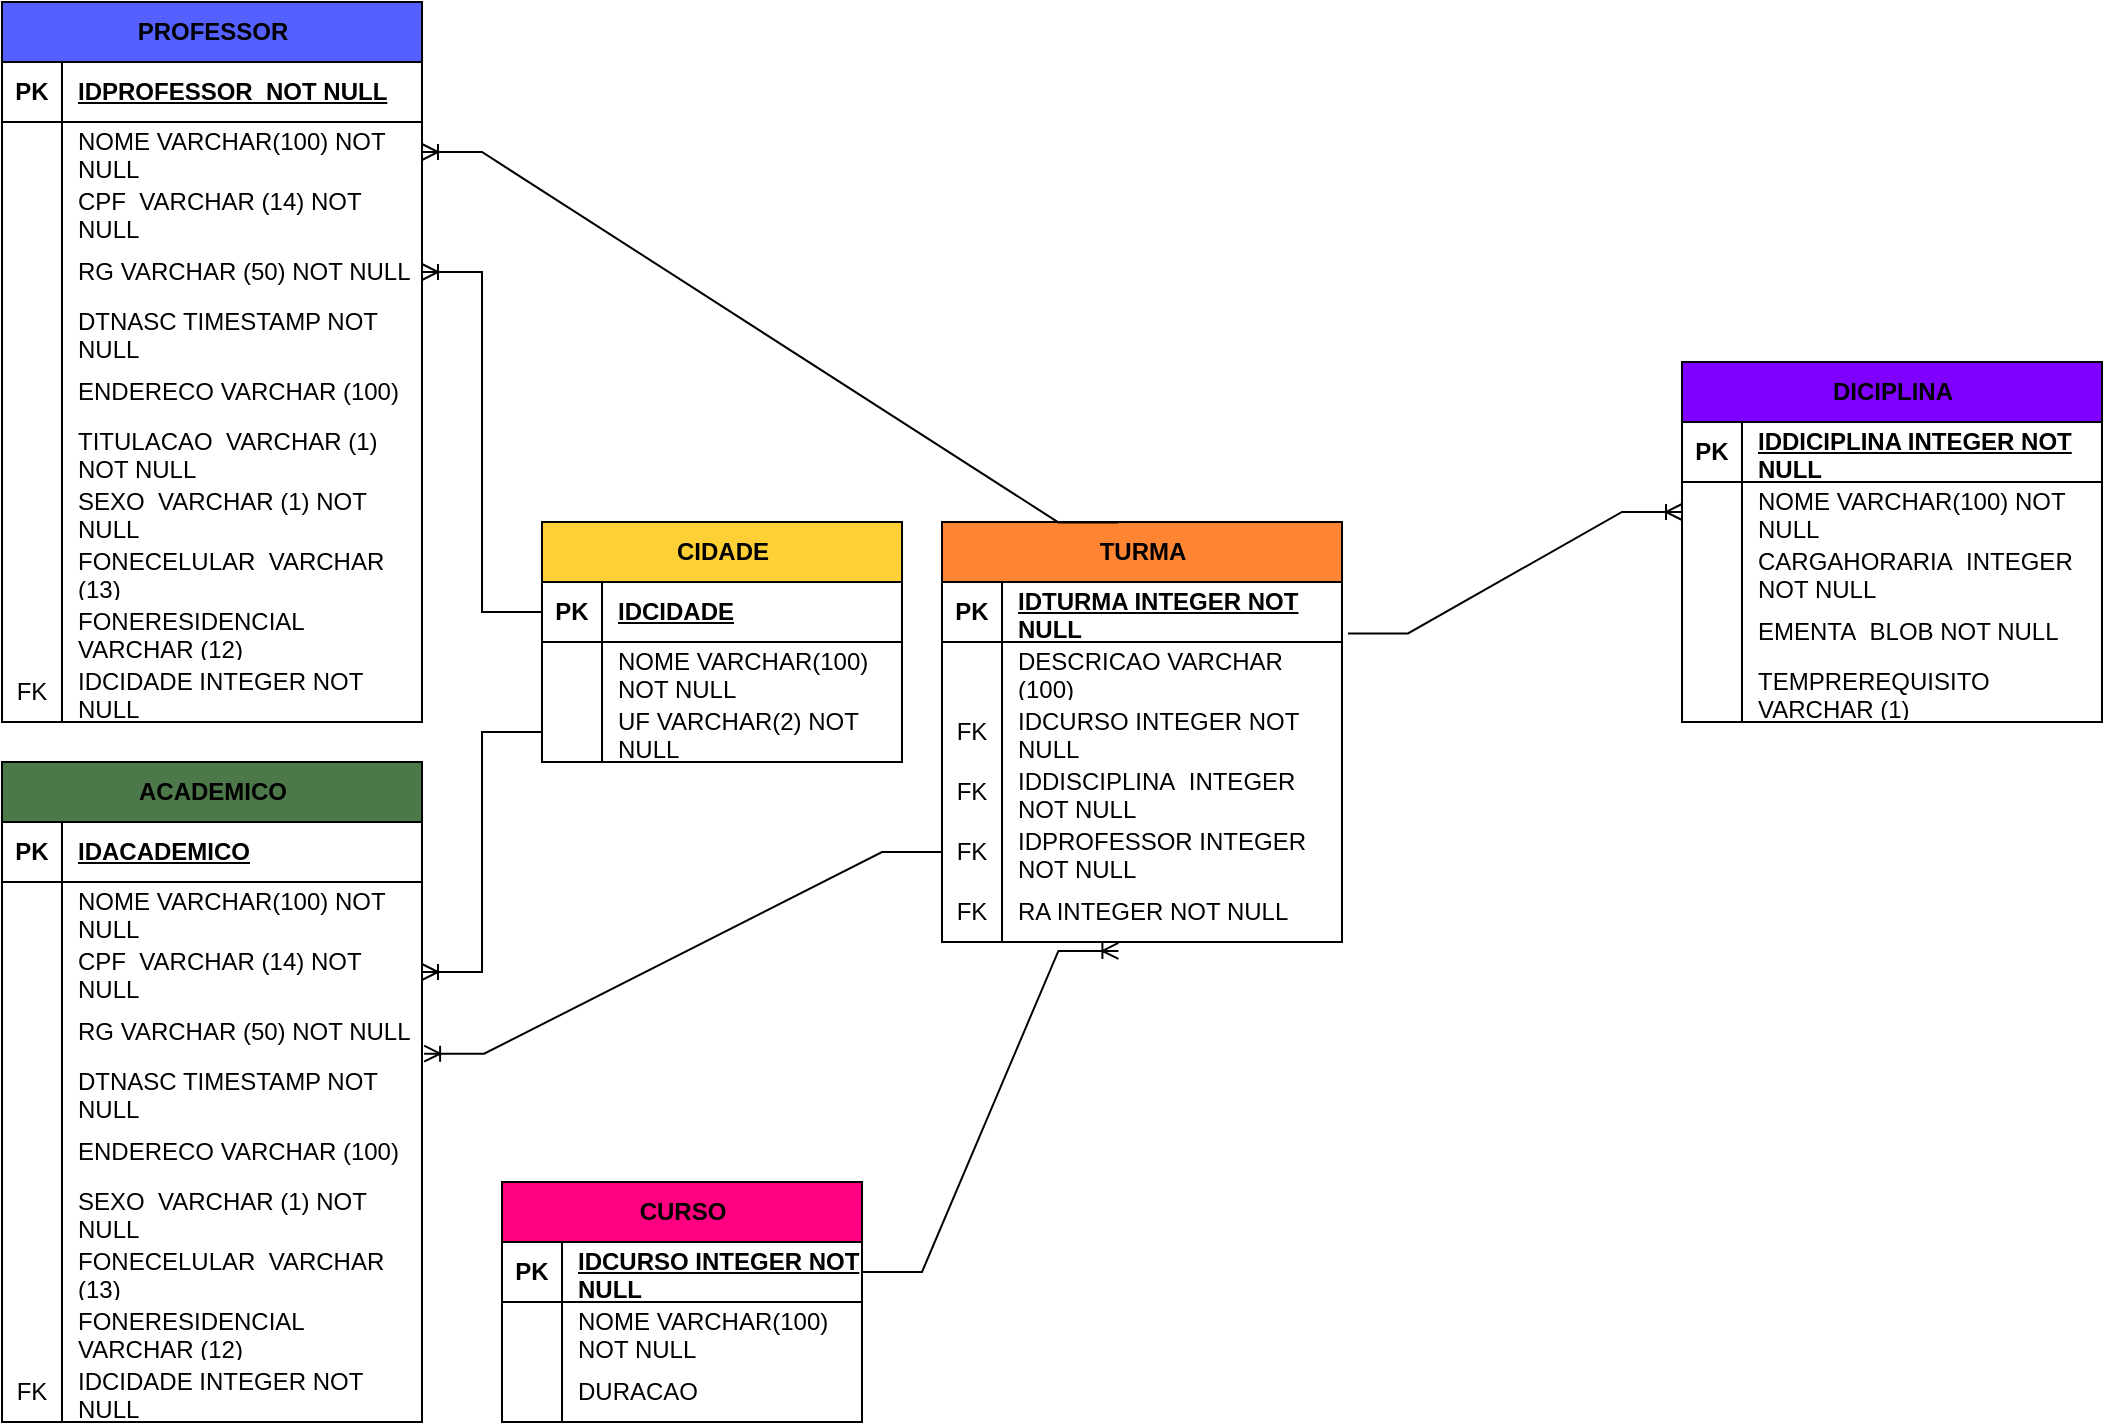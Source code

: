 <mxfile version="21.0.10" type="github">
  <diagram name="Página-1" id="jnu3km-hw-ze14gQUlgl">
    <mxGraphModel dx="642" dy="506" grid="1" gridSize="10" guides="1" tooltips="1" connect="1" arrows="1" fold="1" page="1" pageScale="1" pageWidth="1169" pageHeight="827" math="0" shadow="0">
      <root>
        <mxCell id="0" />
        <mxCell id="1" parent="0" />
        <mxCell id="oupjX1DauvF8UpH69Lzm-1" value="CIDADE" style="shape=table;startSize=30;container=1;collapsible=1;childLayout=tableLayout;fixedRows=1;rowLines=0;fontStyle=1;align=center;resizeLast=1;html=1;fillColor=#FFD036;" parent="1" vertex="1">
          <mxGeometry x="280" y="320" width="180" height="120" as="geometry" />
        </mxCell>
        <mxCell id="oupjX1DauvF8UpH69Lzm-2" value="" style="shape=tableRow;horizontal=0;startSize=0;swimlaneHead=0;swimlaneBody=0;fillColor=none;collapsible=0;dropTarget=0;points=[[0,0.5],[1,0.5]];portConstraint=eastwest;top=0;left=0;right=0;bottom=1;" parent="oupjX1DauvF8UpH69Lzm-1" vertex="1">
          <mxGeometry y="30" width="180" height="30" as="geometry" />
        </mxCell>
        <mxCell id="oupjX1DauvF8UpH69Lzm-3" value="PK" style="shape=partialRectangle;connectable=0;fillColor=none;top=0;left=0;bottom=0;right=0;fontStyle=1;overflow=hidden;whiteSpace=wrap;html=1;" parent="oupjX1DauvF8UpH69Lzm-2" vertex="1">
          <mxGeometry width="30" height="30" as="geometry">
            <mxRectangle width="30" height="30" as="alternateBounds" />
          </mxGeometry>
        </mxCell>
        <mxCell id="oupjX1DauvF8UpH69Lzm-4" value="IDCIDADE" style="shape=partialRectangle;connectable=0;fillColor=none;top=0;left=0;bottom=0;right=0;align=left;spacingLeft=6;fontStyle=5;overflow=hidden;whiteSpace=wrap;html=1;" parent="oupjX1DauvF8UpH69Lzm-2" vertex="1">
          <mxGeometry x="30" width="150" height="30" as="geometry">
            <mxRectangle width="150" height="30" as="alternateBounds" />
          </mxGeometry>
        </mxCell>
        <mxCell id="oupjX1DauvF8UpH69Lzm-5" value="" style="shape=tableRow;horizontal=0;startSize=0;swimlaneHead=0;swimlaneBody=0;fillColor=none;collapsible=0;dropTarget=0;points=[[0,0.5],[1,0.5]];portConstraint=eastwest;top=0;left=0;right=0;bottom=0;" parent="oupjX1DauvF8UpH69Lzm-1" vertex="1">
          <mxGeometry y="60" width="180" height="30" as="geometry" />
        </mxCell>
        <mxCell id="oupjX1DauvF8UpH69Lzm-6" value="" style="shape=partialRectangle;connectable=0;fillColor=none;top=0;left=0;bottom=0;right=0;editable=1;overflow=hidden;whiteSpace=wrap;html=1;" parent="oupjX1DauvF8UpH69Lzm-5" vertex="1">
          <mxGeometry width="30" height="30" as="geometry">
            <mxRectangle width="30" height="30" as="alternateBounds" />
          </mxGeometry>
        </mxCell>
        <mxCell id="oupjX1DauvF8UpH69Lzm-7" value="NOME VARCHAR(100) NOT NULL&amp;nbsp;" style="shape=partialRectangle;connectable=0;fillColor=none;top=0;left=0;bottom=0;right=0;align=left;spacingLeft=6;overflow=hidden;whiteSpace=wrap;html=1;" parent="oupjX1DauvF8UpH69Lzm-5" vertex="1">
          <mxGeometry x="30" width="150" height="30" as="geometry">
            <mxRectangle width="150" height="30" as="alternateBounds" />
          </mxGeometry>
        </mxCell>
        <mxCell id="oupjX1DauvF8UpH69Lzm-8" value="" style="shape=tableRow;horizontal=0;startSize=0;swimlaneHead=0;swimlaneBody=0;fillColor=none;collapsible=0;dropTarget=0;points=[[0,0.5],[1,0.5]];portConstraint=eastwest;top=0;left=0;right=0;bottom=0;" parent="oupjX1DauvF8UpH69Lzm-1" vertex="1">
          <mxGeometry y="90" width="180" height="30" as="geometry" />
        </mxCell>
        <mxCell id="oupjX1DauvF8UpH69Lzm-9" value="" style="shape=partialRectangle;connectable=0;fillColor=none;top=0;left=0;bottom=0;right=0;editable=1;overflow=hidden;whiteSpace=wrap;html=1;" parent="oupjX1DauvF8UpH69Lzm-8" vertex="1">
          <mxGeometry width="30" height="30" as="geometry">
            <mxRectangle width="30" height="30" as="alternateBounds" />
          </mxGeometry>
        </mxCell>
        <mxCell id="oupjX1DauvF8UpH69Lzm-10" value="UF VARCHAR(2) NOT NULL&amp;nbsp;" style="shape=partialRectangle;connectable=0;fillColor=none;top=0;left=0;bottom=0;right=0;align=left;spacingLeft=6;overflow=hidden;whiteSpace=wrap;html=1;" parent="oupjX1DauvF8UpH69Lzm-8" vertex="1">
          <mxGeometry x="30" width="150" height="30" as="geometry">
            <mxRectangle width="150" height="30" as="alternateBounds" />
          </mxGeometry>
        </mxCell>
        <mxCell id="oupjX1DauvF8UpH69Lzm-14" value="PROFESSOR" style="shape=table;startSize=30;container=1;collapsible=1;childLayout=tableLayout;fixedRows=1;rowLines=0;fontStyle=1;align=center;resizeLast=1;html=1;fillColor=#5460FF;" parent="1" vertex="1">
          <mxGeometry x="10" y="60" width="210" height="360" as="geometry" />
        </mxCell>
        <mxCell id="oupjX1DauvF8UpH69Lzm-15" value="" style="shape=tableRow;horizontal=0;startSize=0;swimlaneHead=0;swimlaneBody=0;fillColor=none;collapsible=0;dropTarget=0;points=[[0,0.5],[1,0.5]];portConstraint=eastwest;top=0;left=0;right=0;bottom=1;" parent="oupjX1DauvF8UpH69Lzm-14" vertex="1">
          <mxGeometry y="30" width="210" height="30" as="geometry" />
        </mxCell>
        <mxCell id="oupjX1DauvF8UpH69Lzm-16" value="PK" style="shape=partialRectangle;connectable=0;fillColor=none;top=0;left=0;bottom=0;right=0;fontStyle=1;overflow=hidden;whiteSpace=wrap;html=1;" parent="oupjX1DauvF8UpH69Lzm-15" vertex="1">
          <mxGeometry width="30" height="30" as="geometry">
            <mxRectangle width="30" height="30" as="alternateBounds" />
          </mxGeometry>
        </mxCell>
        <mxCell id="oupjX1DauvF8UpH69Lzm-17" value="IDPROFESSOR&amp;nbsp; NOT NULL" style="shape=partialRectangle;connectable=0;fillColor=none;top=0;left=0;bottom=0;right=0;align=left;spacingLeft=6;fontStyle=5;overflow=hidden;whiteSpace=wrap;html=1;" parent="oupjX1DauvF8UpH69Lzm-15" vertex="1">
          <mxGeometry x="30" width="180" height="30" as="geometry">
            <mxRectangle width="180" height="30" as="alternateBounds" />
          </mxGeometry>
        </mxCell>
        <mxCell id="oupjX1DauvF8UpH69Lzm-18" value="" style="shape=tableRow;horizontal=0;startSize=0;swimlaneHead=0;swimlaneBody=0;fillColor=none;collapsible=0;dropTarget=0;points=[[0,0.5],[1,0.5]];portConstraint=eastwest;top=0;left=0;right=0;bottom=0;" parent="oupjX1DauvF8UpH69Lzm-14" vertex="1">
          <mxGeometry y="60" width="210" height="30" as="geometry" />
        </mxCell>
        <mxCell id="oupjX1DauvF8UpH69Lzm-19" value="" style="shape=partialRectangle;connectable=0;fillColor=none;top=0;left=0;bottom=0;right=0;editable=1;overflow=hidden;whiteSpace=wrap;html=1;" parent="oupjX1DauvF8UpH69Lzm-18" vertex="1">
          <mxGeometry width="30" height="30" as="geometry">
            <mxRectangle width="30" height="30" as="alternateBounds" />
          </mxGeometry>
        </mxCell>
        <mxCell id="oupjX1DauvF8UpH69Lzm-20" value="NOME VARCHAR(100) NOT NULL&amp;nbsp;" style="shape=partialRectangle;connectable=0;fillColor=none;top=0;left=0;bottom=0;right=0;align=left;spacingLeft=6;overflow=hidden;whiteSpace=wrap;html=1;" parent="oupjX1DauvF8UpH69Lzm-18" vertex="1">
          <mxGeometry x="30" width="180" height="30" as="geometry">
            <mxRectangle width="180" height="30" as="alternateBounds" />
          </mxGeometry>
        </mxCell>
        <mxCell id="oupjX1DauvF8UpH69Lzm-21" value="" style="shape=tableRow;horizontal=0;startSize=0;swimlaneHead=0;swimlaneBody=0;fillColor=none;collapsible=0;dropTarget=0;points=[[0,0.5],[1,0.5]];portConstraint=eastwest;top=0;left=0;right=0;bottom=0;" parent="oupjX1DauvF8UpH69Lzm-14" vertex="1">
          <mxGeometry y="90" width="210" height="30" as="geometry" />
        </mxCell>
        <mxCell id="oupjX1DauvF8UpH69Lzm-22" value="" style="shape=partialRectangle;connectable=0;fillColor=none;top=0;left=0;bottom=0;right=0;editable=1;overflow=hidden;whiteSpace=wrap;html=1;" parent="oupjX1DauvF8UpH69Lzm-21" vertex="1">
          <mxGeometry width="30" height="30" as="geometry">
            <mxRectangle width="30" height="30" as="alternateBounds" />
          </mxGeometry>
        </mxCell>
        <mxCell id="oupjX1DauvF8UpH69Lzm-23" value="CPF&amp;nbsp; VARCHAR (14) NOT NULL" style="shape=partialRectangle;connectable=0;fillColor=none;top=0;left=0;bottom=0;right=0;align=left;spacingLeft=6;overflow=hidden;whiteSpace=wrap;html=1;" parent="oupjX1DauvF8UpH69Lzm-21" vertex="1">
          <mxGeometry x="30" width="180" height="30" as="geometry">
            <mxRectangle width="180" height="30" as="alternateBounds" />
          </mxGeometry>
        </mxCell>
        <mxCell id="oupjX1DauvF8UpH69Lzm-24" value="" style="shape=tableRow;horizontal=0;startSize=0;swimlaneHead=0;swimlaneBody=0;fillColor=none;collapsible=0;dropTarget=0;points=[[0,0.5],[1,0.5]];portConstraint=eastwest;top=0;left=0;right=0;bottom=0;" parent="oupjX1DauvF8UpH69Lzm-14" vertex="1">
          <mxGeometry y="120" width="210" height="30" as="geometry" />
        </mxCell>
        <mxCell id="oupjX1DauvF8UpH69Lzm-25" value="" style="shape=partialRectangle;connectable=0;fillColor=none;top=0;left=0;bottom=0;right=0;editable=1;overflow=hidden;whiteSpace=wrap;html=1;" parent="oupjX1DauvF8UpH69Lzm-24" vertex="1">
          <mxGeometry width="30" height="30" as="geometry">
            <mxRectangle width="30" height="30" as="alternateBounds" />
          </mxGeometry>
        </mxCell>
        <mxCell id="oupjX1DauvF8UpH69Lzm-26" value="RG VARCHAR (50) NOT NULL" style="shape=partialRectangle;connectable=0;fillColor=none;top=0;left=0;bottom=0;right=0;align=left;spacingLeft=6;overflow=hidden;whiteSpace=wrap;html=1;" parent="oupjX1DauvF8UpH69Lzm-24" vertex="1">
          <mxGeometry x="30" width="180" height="30" as="geometry">
            <mxRectangle width="180" height="30" as="alternateBounds" />
          </mxGeometry>
        </mxCell>
        <mxCell id="oupjX1DauvF8UpH69Lzm-27" value="" style="shape=tableRow;horizontal=0;startSize=0;swimlaneHead=0;swimlaneBody=0;fillColor=none;collapsible=0;dropTarget=0;points=[[0,0.5],[1,0.5]];portConstraint=eastwest;top=0;left=0;right=0;bottom=0;" parent="oupjX1DauvF8UpH69Lzm-14" vertex="1">
          <mxGeometry y="150" width="210" height="30" as="geometry" />
        </mxCell>
        <mxCell id="oupjX1DauvF8UpH69Lzm-28" value="" style="shape=partialRectangle;connectable=0;fillColor=none;top=0;left=0;bottom=0;right=0;editable=1;overflow=hidden;whiteSpace=wrap;html=1;" parent="oupjX1DauvF8UpH69Lzm-27" vertex="1">
          <mxGeometry width="30" height="30" as="geometry">
            <mxRectangle width="30" height="30" as="alternateBounds" />
          </mxGeometry>
        </mxCell>
        <mxCell id="oupjX1DauvF8UpH69Lzm-29" value="DTNASC TIMESTAMP NOT NULL" style="shape=partialRectangle;connectable=0;fillColor=none;top=0;left=0;bottom=0;right=0;align=left;spacingLeft=6;overflow=hidden;whiteSpace=wrap;html=1;" parent="oupjX1DauvF8UpH69Lzm-27" vertex="1">
          <mxGeometry x="30" width="180" height="30" as="geometry">
            <mxRectangle width="180" height="30" as="alternateBounds" />
          </mxGeometry>
        </mxCell>
        <mxCell id="oupjX1DauvF8UpH69Lzm-30" value="" style="shape=tableRow;horizontal=0;startSize=0;swimlaneHead=0;swimlaneBody=0;fillColor=none;collapsible=0;dropTarget=0;points=[[0,0.5],[1,0.5]];portConstraint=eastwest;top=0;left=0;right=0;bottom=0;" parent="oupjX1DauvF8UpH69Lzm-14" vertex="1">
          <mxGeometry y="180" width="210" height="30" as="geometry" />
        </mxCell>
        <mxCell id="oupjX1DauvF8UpH69Lzm-31" value="" style="shape=partialRectangle;connectable=0;fillColor=none;top=0;left=0;bottom=0;right=0;editable=1;overflow=hidden;whiteSpace=wrap;html=1;" parent="oupjX1DauvF8UpH69Lzm-30" vertex="1">
          <mxGeometry width="30" height="30" as="geometry">
            <mxRectangle width="30" height="30" as="alternateBounds" />
          </mxGeometry>
        </mxCell>
        <mxCell id="oupjX1DauvF8UpH69Lzm-32" value="ENDERECO VARCHAR (100)" style="shape=partialRectangle;connectable=0;fillColor=none;top=0;left=0;bottom=0;right=0;align=left;spacingLeft=6;overflow=hidden;whiteSpace=wrap;html=1;" parent="oupjX1DauvF8UpH69Lzm-30" vertex="1">
          <mxGeometry x="30" width="180" height="30" as="geometry">
            <mxRectangle width="180" height="30" as="alternateBounds" />
          </mxGeometry>
        </mxCell>
        <mxCell id="oupjX1DauvF8UpH69Lzm-33" value="" style="shape=tableRow;horizontal=0;startSize=0;swimlaneHead=0;swimlaneBody=0;fillColor=none;collapsible=0;dropTarget=0;points=[[0,0.5],[1,0.5]];portConstraint=eastwest;top=0;left=0;right=0;bottom=0;" parent="oupjX1DauvF8UpH69Lzm-14" vertex="1">
          <mxGeometry y="210" width="210" height="30" as="geometry" />
        </mxCell>
        <mxCell id="oupjX1DauvF8UpH69Lzm-34" value="" style="shape=partialRectangle;connectable=0;fillColor=none;top=0;left=0;bottom=0;right=0;editable=1;overflow=hidden;whiteSpace=wrap;html=1;" parent="oupjX1DauvF8UpH69Lzm-33" vertex="1">
          <mxGeometry width="30" height="30" as="geometry">
            <mxRectangle width="30" height="30" as="alternateBounds" />
          </mxGeometry>
        </mxCell>
        <mxCell id="oupjX1DauvF8UpH69Lzm-35" value="TITULACAO&amp;nbsp; VARCHAR (1) NOT NULL" style="shape=partialRectangle;connectable=0;fillColor=none;top=0;left=0;bottom=0;right=0;align=left;spacingLeft=6;overflow=hidden;whiteSpace=wrap;html=1;" parent="oupjX1DauvF8UpH69Lzm-33" vertex="1">
          <mxGeometry x="30" width="180" height="30" as="geometry">
            <mxRectangle width="180" height="30" as="alternateBounds" />
          </mxGeometry>
        </mxCell>
        <mxCell id="oupjX1DauvF8UpH69Lzm-36" value="" style="shape=tableRow;horizontal=0;startSize=0;swimlaneHead=0;swimlaneBody=0;fillColor=none;collapsible=0;dropTarget=0;points=[[0,0.5],[1,0.5]];portConstraint=eastwest;top=0;left=0;right=0;bottom=0;" parent="oupjX1DauvF8UpH69Lzm-14" vertex="1">
          <mxGeometry y="240" width="210" height="30" as="geometry" />
        </mxCell>
        <mxCell id="oupjX1DauvF8UpH69Lzm-37" value="" style="shape=partialRectangle;connectable=0;fillColor=none;top=0;left=0;bottom=0;right=0;editable=1;overflow=hidden;whiteSpace=wrap;html=1;" parent="oupjX1DauvF8UpH69Lzm-36" vertex="1">
          <mxGeometry width="30" height="30" as="geometry">
            <mxRectangle width="30" height="30" as="alternateBounds" />
          </mxGeometry>
        </mxCell>
        <mxCell id="oupjX1DauvF8UpH69Lzm-38" value="SEXO&amp;nbsp; VARCHAR (1) NOT NULL" style="shape=partialRectangle;connectable=0;fillColor=none;top=0;left=0;bottom=0;right=0;align=left;spacingLeft=6;overflow=hidden;whiteSpace=wrap;html=1;" parent="oupjX1DauvF8UpH69Lzm-36" vertex="1">
          <mxGeometry x="30" width="180" height="30" as="geometry">
            <mxRectangle width="180" height="30" as="alternateBounds" />
          </mxGeometry>
        </mxCell>
        <mxCell id="oupjX1DauvF8UpH69Lzm-39" value="" style="shape=tableRow;horizontal=0;startSize=0;swimlaneHead=0;swimlaneBody=0;fillColor=none;collapsible=0;dropTarget=0;points=[[0,0.5],[1,0.5]];portConstraint=eastwest;top=0;left=0;right=0;bottom=0;" parent="oupjX1DauvF8UpH69Lzm-14" vertex="1">
          <mxGeometry y="270" width="210" height="30" as="geometry" />
        </mxCell>
        <mxCell id="oupjX1DauvF8UpH69Lzm-40" value="" style="shape=partialRectangle;connectable=0;fillColor=none;top=0;left=0;bottom=0;right=0;editable=1;overflow=hidden;whiteSpace=wrap;html=1;" parent="oupjX1DauvF8UpH69Lzm-39" vertex="1">
          <mxGeometry width="30" height="30" as="geometry">
            <mxRectangle width="30" height="30" as="alternateBounds" />
          </mxGeometry>
        </mxCell>
        <mxCell id="oupjX1DauvF8UpH69Lzm-41" value="FONECELULAR&amp;nbsp; VARCHAR (13)&amp;nbsp;" style="shape=partialRectangle;connectable=0;fillColor=none;top=0;left=0;bottom=0;right=0;align=left;spacingLeft=6;overflow=hidden;whiteSpace=wrap;html=1;" parent="oupjX1DauvF8UpH69Lzm-39" vertex="1">
          <mxGeometry x="30" width="180" height="30" as="geometry">
            <mxRectangle width="180" height="30" as="alternateBounds" />
          </mxGeometry>
        </mxCell>
        <mxCell id="oupjX1DauvF8UpH69Lzm-42" value="" style="shape=tableRow;horizontal=0;startSize=0;swimlaneHead=0;swimlaneBody=0;fillColor=none;collapsible=0;dropTarget=0;points=[[0,0.5],[1,0.5]];portConstraint=eastwest;top=0;left=0;right=0;bottom=0;" parent="oupjX1DauvF8UpH69Lzm-14" vertex="1">
          <mxGeometry y="300" width="210" height="30" as="geometry" />
        </mxCell>
        <mxCell id="oupjX1DauvF8UpH69Lzm-43" value="" style="shape=partialRectangle;connectable=0;fillColor=none;top=0;left=0;bottom=0;right=0;editable=1;overflow=hidden;whiteSpace=wrap;html=1;" parent="oupjX1DauvF8UpH69Lzm-42" vertex="1">
          <mxGeometry width="30" height="30" as="geometry">
            <mxRectangle width="30" height="30" as="alternateBounds" />
          </mxGeometry>
        </mxCell>
        <mxCell id="oupjX1DauvF8UpH69Lzm-44" value="FONERESIDENCIAL&amp;nbsp; VARCHAR (12)&amp;nbsp;" style="shape=partialRectangle;connectable=0;fillColor=none;top=0;left=0;bottom=0;right=0;align=left;spacingLeft=6;overflow=hidden;whiteSpace=wrap;html=1;" parent="oupjX1DauvF8UpH69Lzm-42" vertex="1">
          <mxGeometry x="30" width="180" height="30" as="geometry">
            <mxRectangle width="180" height="30" as="alternateBounds" />
          </mxGeometry>
        </mxCell>
        <mxCell id="oupjX1DauvF8UpH69Lzm-45" value="" style="shape=tableRow;horizontal=0;startSize=0;swimlaneHead=0;swimlaneBody=0;fillColor=none;collapsible=0;dropTarget=0;points=[[0,0.5],[1,0.5]];portConstraint=eastwest;top=0;left=0;right=0;bottom=0;" parent="oupjX1DauvF8UpH69Lzm-14" vertex="1">
          <mxGeometry y="330" width="210" height="30" as="geometry" />
        </mxCell>
        <mxCell id="oupjX1DauvF8UpH69Lzm-46" value="FK" style="shape=partialRectangle;connectable=0;fillColor=none;top=0;left=0;bottom=0;right=0;editable=1;overflow=hidden;whiteSpace=wrap;html=1;" parent="oupjX1DauvF8UpH69Lzm-45" vertex="1">
          <mxGeometry width="30" height="30" as="geometry">
            <mxRectangle width="30" height="30" as="alternateBounds" />
          </mxGeometry>
        </mxCell>
        <mxCell id="oupjX1DauvF8UpH69Lzm-47" value="IDCIDADE INTEGER NOT NULL&amp;nbsp;" style="shape=partialRectangle;connectable=0;fillColor=none;top=0;left=0;bottom=0;right=0;align=left;spacingLeft=6;overflow=hidden;whiteSpace=wrap;html=1;" parent="oupjX1DauvF8UpH69Lzm-45" vertex="1">
          <mxGeometry x="30" width="180" height="30" as="geometry">
            <mxRectangle width="180" height="30" as="alternateBounds" />
          </mxGeometry>
        </mxCell>
        <mxCell id="oupjX1DauvF8UpH69Lzm-48" value="ACADEMICO" style="shape=table;startSize=30;container=1;collapsible=1;childLayout=tableLayout;fixedRows=1;rowLines=0;fontStyle=1;align=center;resizeLast=1;html=1;fillColor=#4D7849;" parent="1" vertex="1">
          <mxGeometry x="10" y="440" width="210" height="330" as="geometry" />
        </mxCell>
        <mxCell id="oupjX1DauvF8UpH69Lzm-49" value="" style="shape=tableRow;horizontal=0;startSize=0;swimlaneHead=0;swimlaneBody=0;fillColor=none;collapsible=0;dropTarget=0;points=[[0,0.5],[1,0.5]];portConstraint=eastwest;top=0;left=0;right=0;bottom=1;" parent="oupjX1DauvF8UpH69Lzm-48" vertex="1">
          <mxGeometry y="30" width="210" height="30" as="geometry" />
        </mxCell>
        <mxCell id="oupjX1DauvF8UpH69Lzm-50" value="PK" style="shape=partialRectangle;connectable=0;fillColor=none;top=0;left=0;bottom=0;right=0;fontStyle=1;overflow=hidden;whiteSpace=wrap;html=1;" parent="oupjX1DauvF8UpH69Lzm-49" vertex="1">
          <mxGeometry width="30" height="30" as="geometry">
            <mxRectangle width="30" height="30" as="alternateBounds" />
          </mxGeometry>
        </mxCell>
        <mxCell id="oupjX1DauvF8UpH69Lzm-51" value="IDACADEMICO" style="shape=partialRectangle;connectable=0;fillColor=none;top=0;left=0;bottom=0;right=0;align=left;spacingLeft=6;fontStyle=5;overflow=hidden;whiteSpace=wrap;html=1;" parent="oupjX1DauvF8UpH69Lzm-49" vertex="1">
          <mxGeometry x="30" width="180" height="30" as="geometry">
            <mxRectangle width="180" height="30" as="alternateBounds" />
          </mxGeometry>
        </mxCell>
        <mxCell id="oupjX1DauvF8UpH69Lzm-52" value="" style="shape=tableRow;horizontal=0;startSize=0;swimlaneHead=0;swimlaneBody=0;fillColor=none;collapsible=0;dropTarget=0;points=[[0,0.5],[1,0.5]];portConstraint=eastwest;top=0;left=0;right=0;bottom=0;" parent="oupjX1DauvF8UpH69Lzm-48" vertex="1">
          <mxGeometry y="60" width="210" height="30" as="geometry" />
        </mxCell>
        <mxCell id="oupjX1DauvF8UpH69Lzm-53" value="" style="shape=partialRectangle;connectable=0;fillColor=none;top=0;left=0;bottom=0;right=0;editable=1;overflow=hidden;whiteSpace=wrap;html=1;" parent="oupjX1DauvF8UpH69Lzm-52" vertex="1">
          <mxGeometry width="30" height="30" as="geometry">
            <mxRectangle width="30" height="30" as="alternateBounds" />
          </mxGeometry>
        </mxCell>
        <mxCell id="oupjX1DauvF8UpH69Lzm-54" value="NOME VARCHAR(100) NOT NULL&amp;nbsp;" style="shape=partialRectangle;connectable=0;fillColor=none;top=0;left=0;bottom=0;right=0;align=left;spacingLeft=6;overflow=hidden;whiteSpace=wrap;html=1;" parent="oupjX1DauvF8UpH69Lzm-52" vertex="1">
          <mxGeometry x="30" width="180" height="30" as="geometry">
            <mxRectangle width="180" height="30" as="alternateBounds" />
          </mxGeometry>
        </mxCell>
        <mxCell id="oupjX1DauvF8UpH69Lzm-55" value="" style="shape=tableRow;horizontal=0;startSize=0;swimlaneHead=0;swimlaneBody=0;fillColor=none;collapsible=0;dropTarget=0;points=[[0,0.5],[1,0.5]];portConstraint=eastwest;top=0;left=0;right=0;bottom=0;" parent="oupjX1DauvF8UpH69Lzm-48" vertex="1">
          <mxGeometry y="90" width="210" height="30" as="geometry" />
        </mxCell>
        <mxCell id="oupjX1DauvF8UpH69Lzm-56" value="" style="shape=partialRectangle;connectable=0;fillColor=none;top=0;left=0;bottom=0;right=0;editable=1;overflow=hidden;whiteSpace=wrap;html=1;" parent="oupjX1DauvF8UpH69Lzm-55" vertex="1">
          <mxGeometry width="30" height="30" as="geometry">
            <mxRectangle width="30" height="30" as="alternateBounds" />
          </mxGeometry>
        </mxCell>
        <mxCell id="oupjX1DauvF8UpH69Lzm-57" value="CPF&amp;nbsp; VARCHAR (14) NOT NULL" style="shape=partialRectangle;connectable=0;fillColor=none;top=0;left=0;bottom=0;right=0;align=left;spacingLeft=6;overflow=hidden;whiteSpace=wrap;html=1;" parent="oupjX1DauvF8UpH69Lzm-55" vertex="1">
          <mxGeometry x="30" width="180" height="30" as="geometry">
            <mxRectangle width="180" height="30" as="alternateBounds" />
          </mxGeometry>
        </mxCell>
        <mxCell id="oupjX1DauvF8UpH69Lzm-58" value="" style="shape=tableRow;horizontal=0;startSize=0;swimlaneHead=0;swimlaneBody=0;fillColor=none;collapsible=0;dropTarget=0;points=[[0,0.5],[1,0.5]];portConstraint=eastwest;top=0;left=0;right=0;bottom=0;" parent="oupjX1DauvF8UpH69Lzm-48" vertex="1">
          <mxGeometry y="120" width="210" height="30" as="geometry" />
        </mxCell>
        <mxCell id="oupjX1DauvF8UpH69Lzm-59" value="" style="shape=partialRectangle;connectable=0;fillColor=none;top=0;left=0;bottom=0;right=0;editable=1;overflow=hidden;whiteSpace=wrap;html=1;" parent="oupjX1DauvF8UpH69Lzm-58" vertex="1">
          <mxGeometry width="30" height="30" as="geometry">
            <mxRectangle width="30" height="30" as="alternateBounds" />
          </mxGeometry>
        </mxCell>
        <mxCell id="oupjX1DauvF8UpH69Lzm-60" value="RG VARCHAR (50) NOT NULL" style="shape=partialRectangle;connectable=0;fillColor=none;top=0;left=0;bottom=0;right=0;align=left;spacingLeft=6;overflow=hidden;whiteSpace=wrap;html=1;" parent="oupjX1DauvF8UpH69Lzm-58" vertex="1">
          <mxGeometry x="30" width="180" height="30" as="geometry">
            <mxRectangle width="180" height="30" as="alternateBounds" />
          </mxGeometry>
        </mxCell>
        <mxCell id="oupjX1DauvF8UpH69Lzm-61" value="" style="shape=tableRow;horizontal=0;startSize=0;swimlaneHead=0;swimlaneBody=0;fillColor=none;collapsible=0;dropTarget=0;points=[[0,0.5],[1,0.5]];portConstraint=eastwest;top=0;left=0;right=0;bottom=0;" parent="oupjX1DauvF8UpH69Lzm-48" vertex="1">
          <mxGeometry y="150" width="210" height="30" as="geometry" />
        </mxCell>
        <mxCell id="oupjX1DauvF8UpH69Lzm-62" value="" style="shape=partialRectangle;connectable=0;fillColor=none;top=0;left=0;bottom=0;right=0;editable=1;overflow=hidden;whiteSpace=wrap;html=1;" parent="oupjX1DauvF8UpH69Lzm-61" vertex="1">
          <mxGeometry width="30" height="30" as="geometry">
            <mxRectangle width="30" height="30" as="alternateBounds" />
          </mxGeometry>
        </mxCell>
        <mxCell id="oupjX1DauvF8UpH69Lzm-63" value="DTNASC TIMESTAMP NOT NULL" style="shape=partialRectangle;connectable=0;fillColor=none;top=0;left=0;bottom=0;right=0;align=left;spacingLeft=6;overflow=hidden;whiteSpace=wrap;html=1;" parent="oupjX1DauvF8UpH69Lzm-61" vertex="1">
          <mxGeometry x="30" width="180" height="30" as="geometry">
            <mxRectangle width="180" height="30" as="alternateBounds" />
          </mxGeometry>
        </mxCell>
        <mxCell id="oupjX1DauvF8UpH69Lzm-64" value="" style="shape=tableRow;horizontal=0;startSize=0;swimlaneHead=0;swimlaneBody=0;fillColor=none;collapsible=0;dropTarget=0;points=[[0,0.5],[1,0.5]];portConstraint=eastwest;top=0;left=0;right=0;bottom=0;" parent="oupjX1DauvF8UpH69Lzm-48" vertex="1">
          <mxGeometry y="180" width="210" height="30" as="geometry" />
        </mxCell>
        <mxCell id="oupjX1DauvF8UpH69Lzm-65" value="" style="shape=partialRectangle;connectable=0;fillColor=none;top=0;left=0;bottom=0;right=0;editable=1;overflow=hidden;whiteSpace=wrap;html=1;" parent="oupjX1DauvF8UpH69Lzm-64" vertex="1">
          <mxGeometry width="30" height="30" as="geometry">
            <mxRectangle width="30" height="30" as="alternateBounds" />
          </mxGeometry>
        </mxCell>
        <mxCell id="oupjX1DauvF8UpH69Lzm-66" value="ENDERECO VARCHAR (100)" style="shape=partialRectangle;connectable=0;fillColor=none;top=0;left=0;bottom=0;right=0;align=left;spacingLeft=6;overflow=hidden;whiteSpace=wrap;html=1;" parent="oupjX1DauvF8UpH69Lzm-64" vertex="1">
          <mxGeometry x="30" width="180" height="30" as="geometry">
            <mxRectangle width="180" height="30" as="alternateBounds" />
          </mxGeometry>
        </mxCell>
        <mxCell id="oupjX1DauvF8UpH69Lzm-67" value="" style="shape=tableRow;horizontal=0;startSize=0;swimlaneHead=0;swimlaneBody=0;fillColor=none;collapsible=0;dropTarget=0;points=[[0,0.5],[1,0.5]];portConstraint=eastwest;top=0;left=0;right=0;bottom=0;" parent="oupjX1DauvF8UpH69Lzm-48" vertex="1">
          <mxGeometry y="210" width="210" height="30" as="geometry" />
        </mxCell>
        <mxCell id="oupjX1DauvF8UpH69Lzm-68" value="" style="shape=partialRectangle;connectable=0;fillColor=none;top=0;left=0;bottom=0;right=0;editable=1;overflow=hidden;whiteSpace=wrap;html=1;" parent="oupjX1DauvF8UpH69Lzm-67" vertex="1">
          <mxGeometry width="30" height="30" as="geometry">
            <mxRectangle width="30" height="30" as="alternateBounds" />
          </mxGeometry>
        </mxCell>
        <mxCell id="oupjX1DauvF8UpH69Lzm-69" value="SEXO&amp;nbsp; VARCHAR (1) NOT NULL" style="shape=partialRectangle;connectable=0;fillColor=none;top=0;left=0;bottom=0;right=0;align=left;spacingLeft=6;overflow=hidden;whiteSpace=wrap;html=1;" parent="oupjX1DauvF8UpH69Lzm-67" vertex="1">
          <mxGeometry x="30" width="180" height="30" as="geometry">
            <mxRectangle width="180" height="30" as="alternateBounds" />
          </mxGeometry>
        </mxCell>
        <mxCell id="oupjX1DauvF8UpH69Lzm-70" value="" style="shape=tableRow;horizontal=0;startSize=0;swimlaneHead=0;swimlaneBody=0;fillColor=none;collapsible=0;dropTarget=0;points=[[0,0.5],[1,0.5]];portConstraint=eastwest;top=0;left=0;right=0;bottom=0;" parent="oupjX1DauvF8UpH69Lzm-48" vertex="1">
          <mxGeometry y="240" width="210" height="30" as="geometry" />
        </mxCell>
        <mxCell id="oupjX1DauvF8UpH69Lzm-71" value="" style="shape=partialRectangle;connectable=0;fillColor=none;top=0;left=0;bottom=0;right=0;editable=1;overflow=hidden;whiteSpace=wrap;html=1;" parent="oupjX1DauvF8UpH69Lzm-70" vertex="1">
          <mxGeometry width="30" height="30" as="geometry">
            <mxRectangle width="30" height="30" as="alternateBounds" />
          </mxGeometry>
        </mxCell>
        <mxCell id="oupjX1DauvF8UpH69Lzm-72" value="FONECELULAR&amp;nbsp; VARCHAR (13)&amp;nbsp;" style="shape=partialRectangle;connectable=0;fillColor=none;top=0;left=0;bottom=0;right=0;align=left;spacingLeft=6;overflow=hidden;whiteSpace=wrap;html=1;" parent="oupjX1DauvF8UpH69Lzm-70" vertex="1">
          <mxGeometry x="30" width="180" height="30" as="geometry">
            <mxRectangle width="180" height="30" as="alternateBounds" />
          </mxGeometry>
        </mxCell>
        <mxCell id="oupjX1DauvF8UpH69Lzm-73" value="" style="shape=tableRow;horizontal=0;startSize=0;swimlaneHead=0;swimlaneBody=0;fillColor=none;collapsible=0;dropTarget=0;points=[[0,0.5],[1,0.5]];portConstraint=eastwest;top=0;left=0;right=0;bottom=0;" parent="oupjX1DauvF8UpH69Lzm-48" vertex="1">
          <mxGeometry y="270" width="210" height="30" as="geometry" />
        </mxCell>
        <mxCell id="oupjX1DauvF8UpH69Lzm-74" value="" style="shape=partialRectangle;connectable=0;fillColor=none;top=0;left=0;bottom=0;right=0;editable=1;overflow=hidden;whiteSpace=wrap;html=1;" parent="oupjX1DauvF8UpH69Lzm-73" vertex="1">
          <mxGeometry width="30" height="30" as="geometry">
            <mxRectangle width="30" height="30" as="alternateBounds" />
          </mxGeometry>
        </mxCell>
        <mxCell id="oupjX1DauvF8UpH69Lzm-75" value="FONERESIDENCIAL&amp;nbsp; VARCHAR (12)&amp;nbsp;" style="shape=partialRectangle;connectable=0;fillColor=none;top=0;left=0;bottom=0;right=0;align=left;spacingLeft=6;overflow=hidden;whiteSpace=wrap;html=1;" parent="oupjX1DauvF8UpH69Lzm-73" vertex="1">
          <mxGeometry x="30" width="180" height="30" as="geometry">
            <mxRectangle width="180" height="30" as="alternateBounds" />
          </mxGeometry>
        </mxCell>
        <mxCell id="oupjX1DauvF8UpH69Lzm-76" value="" style="shape=tableRow;horizontal=0;startSize=0;swimlaneHead=0;swimlaneBody=0;fillColor=none;collapsible=0;dropTarget=0;points=[[0,0.5],[1,0.5]];portConstraint=eastwest;top=0;left=0;right=0;bottom=0;" parent="oupjX1DauvF8UpH69Lzm-48" vertex="1">
          <mxGeometry y="300" width="210" height="30" as="geometry" />
        </mxCell>
        <mxCell id="oupjX1DauvF8UpH69Lzm-77" value="FK" style="shape=partialRectangle;connectable=0;fillColor=none;top=0;left=0;bottom=0;right=0;editable=1;overflow=hidden;whiteSpace=wrap;html=1;" parent="oupjX1DauvF8UpH69Lzm-76" vertex="1">
          <mxGeometry width="30" height="30" as="geometry">
            <mxRectangle width="30" height="30" as="alternateBounds" />
          </mxGeometry>
        </mxCell>
        <mxCell id="oupjX1DauvF8UpH69Lzm-78" value="IDCIDADE INTEGER NOT NULL&amp;nbsp;" style="shape=partialRectangle;connectable=0;fillColor=none;top=0;left=0;bottom=0;right=0;align=left;spacingLeft=6;overflow=hidden;whiteSpace=wrap;html=1;" parent="oupjX1DauvF8UpH69Lzm-76" vertex="1">
          <mxGeometry x="30" width="180" height="30" as="geometry">
            <mxRectangle width="180" height="30" as="alternateBounds" />
          </mxGeometry>
        </mxCell>
        <mxCell id="oupjX1DauvF8UpH69Lzm-79" value="" style="edgeStyle=entityRelationEdgeStyle;fontSize=12;html=1;endArrow=ERoneToMany;rounded=0;exitX=0;exitY=0.5;exitDx=0;exitDy=0;entryX=1;entryY=0.5;entryDx=0;entryDy=0;" parent="1" source="oupjX1DauvF8UpH69Lzm-2" target="oupjX1DauvF8UpH69Lzm-24" edge="1">
          <mxGeometry width="100" height="100" relative="1" as="geometry">
            <mxPoint x="420" y="310" as="sourcePoint" />
            <mxPoint x="520" y="210" as="targetPoint" />
          </mxGeometry>
        </mxCell>
        <mxCell id="oupjX1DauvF8UpH69Lzm-80" value="" style="edgeStyle=entityRelationEdgeStyle;fontSize=12;html=1;endArrow=ERoneToMany;rounded=0;exitX=0;exitY=0.5;exitDx=0;exitDy=0;entryX=1;entryY=0.5;entryDx=0;entryDy=0;" parent="1" source="oupjX1DauvF8UpH69Lzm-8" target="oupjX1DauvF8UpH69Lzm-55" edge="1">
          <mxGeometry width="100" height="100" relative="1" as="geometry">
            <mxPoint x="390" y="710" as="sourcePoint" />
            <mxPoint x="490" y="610" as="targetPoint" />
          </mxGeometry>
        </mxCell>
        <mxCell id="oupjX1DauvF8UpH69Lzm-81" value="CURSO" style="shape=table;startSize=30;container=1;collapsible=1;childLayout=tableLayout;fixedRows=1;rowLines=0;fontStyle=1;align=center;resizeLast=1;html=1;fillColor=#FF0080;" parent="1" vertex="1">
          <mxGeometry x="260" y="650" width="180" height="120" as="geometry" />
        </mxCell>
        <mxCell id="oupjX1DauvF8UpH69Lzm-82" value="" style="shape=tableRow;horizontal=0;startSize=0;swimlaneHead=0;swimlaneBody=0;fillColor=none;collapsible=0;dropTarget=0;points=[[0,0.5],[1,0.5]];portConstraint=eastwest;top=0;left=0;right=0;bottom=1;" parent="oupjX1DauvF8UpH69Lzm-81" vertex="1">
          <mxGeometry y="30" width="180" height="30" as="geometry" />
        </mxCell>
        <mxCell id="oupjX1DauvF8UpH69Lzm-83" value="PK" style="shape=partialRectangle;connectable=0;fillColor=none;top=0;left=0;bottom=0;right=0;fontStyle=1;overflow=hidden;whiteSpace=wrap;html=1;" parent="oupjX1DauvF8UpH69Lzm-82" vertex="1">
          <mxGeometry width="30" height="30" as="geometry">
            <mxRectangle width="30" height="30" as="alternateBounds" />
          </mxGeometry>
        </mxCell>
        <mxCell id="oupjX1DauvF8UpH69Lzm-84" value="IDCURSO INTEGER NOT NULL" style="shape=partialRectangle;connectable=0;fillColor=none;top=0;left=0;bottom=0;right=0;align=left;spacingLeft=6;fontStyle=5;overflow=hidden;whiteSpace=wrap;html=1;" parent="oupjX1DauvF8UpH69Lzm-82" vertex="1">
          <mxGeometry x="30" width="150" height="30" as="geometry">
            <mxRectangle width="150" height="30" as="alternateBounds" />
          </mxGeometry>
        </mxCell>
        <mxCell id="oupjX1DauvF8UpH69Lzm-85" value="" style="shape=tableRow;horizontal=0;startSize=0;swimlaneHead=0;swimlaneBody=0;fillColor=none;collapsible=0;dropTarget=0;points=[[0,0.5],[1,0.5]];portConstraint=eastwest;top=0;left=0;right=0;bottom=0;" parent="oupjX1DauvF8UpH69Lzm-81" vertex="1">
          <mxGeometry y="60" width="180" height="30" as="geometry" />
        </mxCell>
        <mxCell id="oupjX1DauvF8UpH69Lzm-86" value="" style="shape=partialRectangle;connectable=0;fillColor=none;top=0;left=0;bottom=0;right=0;editable=1;overflow=hidden;whiteSpace=wrap;html=1;" parent="oupjX1DauvF8UpH69Lzm-85" vertex="1">
          <mxGeometry width="30" height="30" as="geometry">
            <mxRectangle width="30" height="30" as="alternateBounds" />
          </mxGeometry>
        </mxCell>
        <mxCell id="oupjX1DauvF8UpH69Lzm-87" value="NOME VARCHAR(100) NOT NULL&amp;nbsp;" style="shape=partialRectangle;connectable=0;fillColor=none;top=0;left=0;bottom=0;right=0;align=left;spacingLeft=6;overflow=hidden;whiteSpace=wrap;html=1;" parent="oupjX1DauvF8UpH69Lzm-85" vertex="1">
          <mxGeometry x="30" width="150" height="30" as="geometry">
            <mxRectangle width="150" height="30" as="alternateBounds" />
          </mxGeometry>
        </mxCell>
        <mxCell id="oupjX1DauvF8UpH69Lzm-88" value="" style="shape=tableRow;horizontal=0;startSize=0;swimlaneHead=0;swimlaneBody=0;fillColor=none;collapsible=0;dropTarget=0;points=[[0,0.5],[1,0.5]];portConstraint=eastwest;top=0;left=0;right=0;bottom=0;" parent="oupjX1DauvF8UpH69Lzm-81" vertex="1">
          <mxGeometry y="90" width="180" height="30" as="geometry" />
        </mxCell>
        <mxCell id="oupjX1DauvF8UpH69Lzm-89" value="" style="shape=partialRectangle;connectable=0;fillColor=none;top=0;left=0;bottom=0;right=0;editable=1;overflow=hidden;whiteSpace=wrap;html=1;" parent="oupjX1DauvF8UpH69Lzm-88" vertex="1">
          <mxGeometry width="30" height="30" as="geometry">
            <mxRectangle width="30" height="30" as="alternateBounds" />
          </mxGeometry>
        </mxCell>
        <mxCell id="oupjX1DauvF8UpH69Lzm-90" value="DURACAO" style="shape=partialRectangle;connectable=0;fillColor=none;top=0;left=0;bottom=0;right=0;align=left;spacingLeft=6;overflow=hidden;whiteSpace=wrap;html=1;" parent="oupjX1DauvF8UpH69Lzm-88" vertex="1">
          <mxGeometry x="30" width="150" height="30" as="geometry">
            <mxRectangle width="150" height="30" as="alternateBounds" />
          </mxGeometry>
        </mxCell>
        <mxCell id="oupjX1DauvF8UpH69Lzm-91" value="TURMA" style="shape=table;startSize=30;container=1;collapsible=1;childLayout=tableLayout;fixedRows=1;rowLines=0;fontStyle=1;align=center;resizeLast=1;html=1;fillColor=#FF8533;" parent="1" vertex="1">
          <mxGeometry x="480" y="320" width="200" height="210" as="geometry" />
        </mxCell>
        <mxCell id="oupjX1DauvF8UpH69Lzm-92" value="" style="shape=tableRow;horizontal=0;startSize=0;swimlaneHead=0;swimlaneBody=0;fillColor=none;collapsible=0;dropTarget=0;points=[[0,0.5],[1,0.5]];portConstraint=eastwest;top=0;left=0;right=0;bottom=1;" parent="oupjX1DauvF8UpH69Lzm-91" vertex="1">
          <mxGeometry y="30" width="200" height="30" as="geometry" />
        </mxCell>
        <mxCell id="oupjX1DauvF8UpH69Lzm-93" value="PK" style="shape=partialRectangle;connectable=0;fillColor=none;top=0;left=0;bottom=0;right=0;fontStyle=1;overflow=hidden;whiteSpace=wrap;html=1;" parent="oupjX1DauvF8UpH69Lzm-92" vertex="1">
          <mxGeometry width="30" height="30" as="geometry">
            <mxRectangle width="30" height="30" as="alternateBounds" />
          </mxGeometry>
        </mxCell>
        <mxCell id="oupjX1DauvF8UpH69Lzm-94" value="IDTURMA INTEGER NOT NULL" style="shape=partialRectangle;connectable=0;fillColor=none;top=0;left=0;bottom=0;right=0;align=left;spacingLeft=6;fontStyle=5;overflow=hidden;whiteSpace=wrap;html=1;" parent="oupjX1DauvF8UpH69Lzm-92" vertex="1">
          <mxGeometry x="30" width="170" height="30" as="geometry">
            <mxRectangle width="170" height="30" as="alternateBounds" />
          </mxGeometry>
        </mxCell>
        <mxCell id="oupjX1DauvF8UpH69Lzm-95" value="" style="shape=tableRow;horizontal=0;startSize=0;swimlaneHead=0;swimlaneBody=0;fillColor=none;collapsible=0;dropTarget=0;points=[[0,0.5],[1,0.5]];portConstraint=eastwest;top=0;left=0;right=0;bottom=0;" parent="oupjX1DauvF8UpH69Lzm-91" vertex="1">
          <mxGeometry y="60" width="200" height="30" as="geometry" />
        </mxCell>
        <mxCell id="oupjX1DauvF8UpH69Lzm-96" value="" style="shape=partialRectangle;connectable=0;fillColor=none;top=0;left=0;bottom=0;right=0;editable=1;overflow=hidden;whiteSpace=wrap;html=1;" parent="oupjX1DauvF8UpH69Lzm-95" vertex="1">
          <mxGeometry width="30" height="30" as="geometry">
            <mxRectangle width="30" height="30" as="alternateBounds" />
          </mxGeometry>
        </mxCell>
        <mxCell id="oupjX1DauvF8UpH69Lzm-97" value="DESCRICAO VARCHAR (100)" style="shape=partialRectangle;connectable=0;fillColor=none;top=0;left=0;bottom=0;right=0;align=left;spacingLeft=6;overflow=hidden;whiteSpace=wrap;html=1;" parent="oupjX1DauvF8UpH69Lzm-95" vertex="1">
          <mxGeometry x="30" width="170" height="30" as="geometry">
            <mxRectangle width="170" height="30" as="alternateBounds" />
          </mxGeometry>
        </mxCell>
        <mxCell id="oupjX1DauvF8UpH69Lzm-98" value="" style="shape=tableRow;horizontal=0;startSize=0;swimlaneHead=0;swimlaneBody=0;fillColor=none;collapsible=0;dropTarget=0;points=[[0,0.5],[1,0.5]];portConstraint=eastwest;top=0;left=0;right=0;bottom=0;" parent="oupjX1DauvF8UpH69Lzm-91" vertex="1">
          <mxGeometry y="90" width="200" height="30" as="geometry" />
        </mxCell>
        <mxCell id="oupjX1DauvF8UpH69Lzm-99" value="FK" style="shape=partialRectangle;connectable=0;fillColor=none;top=0;left=0;bottom=0;right=0;editable=1;overflow=hidden;whiteSpace=wrap;html=1;" parent="oupjX1DauvF8UpH69Lzm-98" vertex="1">
          <mxGeometry width="30" height="30" as="geometry">
            <mxRectangle width="30" height="30" as="alternateBounds" />
          </mxGeometry>
        </mxCell>
        <mxCell id="oupjX1DauvF8UpH69Lzm-100" value="IDCURSO INTEGER NOT NULL" style="shape=partialRectangle;connectable=0;fillColor=none;top=0;left=0;bottom=0;right=0;align=left;spacingLeft=6;overflow=hidden;whiteSpace=wrap;html=1;" parent="oupjX1DauvF8UpH69Lzm-98" vertex="1">
          <mxGeometry x="30" width="170" height="30" as="geometry">
            <mxRectangle width="170" height="30" as="alternateBounds" />
          </mxGeometry>
        </mxCell>
        <mxCell id="oupjX1DauvF8UpH69Lzm-101" value="" style="shape=tableRow;horizontal=0;startSize=0;swimlaneHead=0;swimlaneBody=0;fillColor=none;collapsible=0;dropTarget=0;points=[[0,0.5],[1,0.5]];portConstraint=eastwest;top=0;left=0;right=0;bottom=0;" parent="oupjX1DauvF8UpH69Lzm-91" vertex="1">
          <mxGeometry y="120" width="200" height="30" as="geometry" />
        </mxCell>
        <mxCell id="oupjX1DauvF8UpH69Lzm-102" value="FK" style="shape=partialRectangle;connectable=0;fillColor=none;top=0;left=0;bottom=0;right=0;editable=1;overflow=hidden;whiteSpace=wrap;html=1;" parent="oupjX1DauvF8UpH69Lzm-101" vertex="1">
          <mxGeometry width="30" height="30" as="geometry">
            <mxRectangle width="30" height="30" as="alternateBounds" />
          </mxGeometry>
        </mxCell>
        <mxCell id="oupjX1DauvF8UpH69Lzm-103" value="IDDISCIPLINA&amp;nbsp; INTEGER NOT NULL" style="shape=partialRectangle;connectable=0;fillColor=none;top=0;left=0;bottom=0;right=0;align=left;spacingLeft=6;overflow=hidden;whiteSpace=wrap;html=1;" parent="oupjX1DauvF8UpH69Lzm-101" vertex="1">
          <mxGeometry x="30" width="170" height="30" as="geometry">
            <mxRectangle width="170" height="30" as="alternateBounds" />
          </mxGeometry>
        </mxCell>
        <mxCell id="oupjX1DauvF8UpH69Lzm-104" value="" style="shape=tableRow;horizontal=0;startSize=0;swimlaneHead=0;swimlaneBody=0;fillColor=none;collapsible=0;dropTarget=0;points=[[0,0.5],[1,0.5]];portConstraint=eastwest;top=0;left=0;right=0;bottom=0;" parent="oupjX1DauvF8UpH69Lzm-91" vertex="1">
          <mxGeometry y="150" width="200" height="30" as="geometry" />
        </mxCell>
        <mxCell id="oupjX1DauvF8UpH69Lzm-105" value="FK" style="shape=partialRectangle;connectable=0;fillColor=none;top=0;left=0;bottom=0;right=0;editable=1;overflow=hidden;whiteSpace=wrap;html=1;" parent="oupjX1DauvF8UpH69Lzm-104" vertex="1">
          <mxGeometry width="30" height="30" as="geometry">
            <mxRectangle width="30" height="30" as="alternateBounds" />
          </mxGeometry>
        </mxCell>
        <mxCell id="oupjX1DauvF8UpH69Lzm-106" value="IDPROFESSOR INTEGER NOT NULL" style="shape=partialRectangle;connectable=0;fillColor=none;top=0;left=0;bottom=0;right=0;align=left;spacingLeft=6;overflow=hidden;whiteSpace=wrap;html=1;" parent="oupjX1DauvF8UpH69Lzm-104" vertex="1">
          <mxGeometry x="30" width="170" height="30" as="geometry">
            <mxRectangle width="170" height="30" as="alternateBounds" />
          </mxGeometry>
        </mxCell>
        <mxCell id="oupjX1DauvF8UpH69Lzm-107" value="" style="shape=tableRow;horizontal=0;startSize=0;swimlaneHead=0;swimlaneBody=0;fillColor=none;collapsible=0;dropTarget=0;points=[[0,0.5],[1,0.5]];portConstraint=eastwest;top=0;left=0;right=0;bottom=0;" parent="oupjX1DauvF8UpH69Lzm-91" vertex="1">
          <mxGeometry y="180" width="200" height="30" as="geometry" />
        </mxCell>
        <mxCell id="oupjX1DauvF8UpH69Lzm-108" value="FK" style="shape=partialRectangle;connectable=0;fillColor=none;top=0;left=0;bottom=0;right=0;editable=1;overflow=hidden;whiteSpace=wrap;html=1;" parent="oupjX1DauvF8UpH69Lzm-107" vertex="1">
          <mxGeometry width="30" height="30" as="geometry">
            <mxRectangle width="30" height="30" as="alternateBounds" />
          </mxGeometry>
        </mxCell>
        <mxCell id="oupjX1DauvF8UpH69Lzm-109" value="RA INTEGER NOT NULL" style="shape=partialRectangle;connectable=0;fillColor=none;top=0;left=0;bottom=0;right=0;align=left;spacingLeft=6;overflow=hidden;whiteSpace=wrap;html=1;" parent="oupjX1DauvF8UpH69Lzm-107" vertex="1">
          <mxGeometry x="30" width="170" height="30" as="geometry">
            <mxRectangle width="170" height="30" as="alternateBounds" />
          </mxGeometry>
        </mxCell>
        <mxCell id="oupjX1DauvF8UpH69Lzm-110" value="" style="edgeStyle=entityRelationEdgeStyle;fontSize=12;html=1;endArrow=ERoneToMany;rounded=0;exitX=0.441;exitY=0.001;exitDx=0;exitDy=0;exitPerimeter=0;entryX=1;entryY=0.5;entryDx=0;entryDy=0;" parent="1" source="oupjX1DauvF8UpH69Lzm-91" target="oupjX1DauvF8UpH69Lzm-18" edge="1">
          <mxGeometry width="100" height="100" relative="1" as="geometry">
            <mxPoint x="540" y="290" as="sourcePoint" />
            <mxPoint x="640" y="190" as="targetPoint" />
          </mxGeometry>
        </mxCell>
        <mxCell id="oupjX1DauvF8UpH69Lzm-111" value="" style="edgeStyle=entityRelationEdgeStyle;fontSize=12;html=1;endArrow=ERoneToMany;rounded=0;entryX=1.005;entryY=-0.138;entryDx=0;entryDy=0;entryPerimeter=0;exitX=0;exitY=0.5;exitDx=0;exitDy=0;" parent="1" source="oupjX1DauvF8UpH69Lzm-104" target="oupjX1DauvF8UpH69Lzm-61" edge="1">
          <mxGeometry width="100" height="100" relative="1" as="geometry">
            <mxPoint x="450" y="530" as="sourcePoint" />
            <mxPoint x="650" y="130" as="targetPoint" />
          </mxGeometry>
        </mxCell>
        <mxCell id="oupjX1DauvF8UpH69Lzm-112" value="" style="edgeStyle=entityRelationEdgeStyle;fontSize=12;html=1;endArrow=ERoneToMany;rounded=0;entryX=0.441;entryY=1.148;entryDx=0;entryDy=0;entryPerimeter=0;exitX=1;exitY=0.5;exitDx=0;exitDy=0;" parent="1" source="oupjX1DauvF8UpH69Lzm-82" target="oupjX1DauvF8UpH69Lzm-107" edge="1">
          <mxGeometry width="100" height="100" relative="1" as="geometry">
            <mxPoint x="530" y="720" as="sourcePoint" />
            <mxPoint x="630" y="620" as="targetPoint" />
          </mxGeometry>
        </mxCell>
        <mxCell id="smK3IqdzU90ZgGuxzc61-1" value="&lt;font style=&quot;vertical-align: inherit;&quot;&gt;&lt;font style=&quot;vertical-align: inherit;&quot;&gt;DICIPLINA&lt;/font&gt;&lt;/font&gt;" style="shape=table;startSize=30;container=1;collapsible=1;childLayout=tableLayout;fixedRows=1;rowLines=0;fontStyle=1;align=center;resizeLast=1;html=1;fillColor=#7F00FF;" vertex="1" parent="1">
          <mxGeometry x="850" y="240" width="210" height="180" as="geometry" />
        </mxCell>
        <mxCell id="smK3IqdzU90ZgGuxzc61-2" value="" style="shape=tableRow;horizontal=0;startSize=0;swimlaneHead=0;swimlaneBody=0;fillColor=none;collapsible=0;dropTarget=0;points=[[0,0.5],[1,0.5]];portConstraint=eastwest;top=0;left=0;right=0;bottom=1;" vertex="1" parent="smK3IqdzU90ZgGuxzc61-1">
          <mxGeometry y="30" width="210" height="30" as="geometry" />
        </mxCell>
        <mxCell id="smK3IqdzU90ZgGuxzc61-3" value="PK" style="shape=partialRectangle;connectable=0;fillColor=none;top=0;left=0;bottom=0;right=0;fontStyle=1;overflow=hidden;whiteSpace=wrap;html=1;" vertex="1" parent="smK3IqdzU90ZgGuxzc61-2">
          <mxGeometry width="30" height="30" as="geometry">
            <mxRectangle width="30" height="30" as="alternateBounds" />
          </mxGeometry>
        </mxCell>
        <mxCell id="smK3IqdzU90ZgGuxzc61-4" value="IDDICIPLINA INTEGER NOT NULL" style="shape=partialRectangle;connectable=0;fillColor=none;top=0;left=0;bottom=0;right=0;align=left;spacingLeft=6;fontStyle=5;overflow=hidden;whiteSpace=wrap;html=1;" vertex="1" parent="smK3IqdzU90ZgGuxzc61-2">
          <mxGeometry x="30" width="180" height="30" as="geometry">
            <mxRectangle width="180" height="30" as="alternateBounds" />
          </mxGeometry>
        </mxCell>
        <mxCell id="smK3IqdzU90ZgGuxzc61-5" value="" style="shape=tableRow;horizontal=0;startSize=0;swimlaneHead=0;swimlaneBody=0;fillColor=none;collapsible=0;dropTarget=0;points=[[0,0.5],[1,0.5]];portConstraint=eastwest;top=0;left=0;right=0;bottom=0;" vertex="1" parent="smK3IqdzU90ZgGuxzc61-1">
          <mxGeometry y="60" width="210" height="30" as="geometry" />
        </mxCell>
        <mxCell id="smK3IqdzU90ZgGuxzc61-6" value="" style="shape=partialRectangle;connectable=0;fillColor=none;top=0;left=0;bottom=0;right=0;editable=1;overflow=hidden;whiteSpace=wrap;html=1;" vertex="1" parent="smK3IqdzU90ZgGuxzc61-5">
          <mxGeometry width="30" height="30" as="geometry">
            <mxRectangle width="30" height="30" as="alternateBounds" />
          </mxGeometry>
        </mxCell>
        <mxCell id="smK3IqdzU90ZgGuxzc61-7" value="NOME VARCHAR(100) NOT NULL&amp;nbsp;" style="shape=partialRectangle;connectable=0;fillColor=none;top=0;left=0;bottom=0;right=0;align=left;spacingLeft=6;overflow=hidden;whiteSpace=wrap;html=1;" vertex="1" parent="smK3IqdzU90ZgGuxzc61-5">
          <mxGeometry x="30" width="180" height="30" as="geometry">
            <mxRectangle width="180" height="30" as="alternateBounds" />
          </mxGeometry>
        </mxCell>
        <mxCell id="smK3IqdzU90ZgGuxzc61-8" value="" style="shape=tableRow;horizontal=0;startSize=0;swimlaneHead=0;swimlaneBody=0;fillColor=none;collapsible=0;dropTarget=0;points=[[0,0.5],[1,0.5]];portConstraint=eastwest;top=0;left=0;right=0;bottom=0;" vertex="1" parent="smK3IqdzU90ZgGuxzc61-1">
          <mxGeometry y="90" width="210" height="30" as="geometry" />
        </mxCell>
        <mxCell id="smK3IqdzU90ZgGuxzc61-9" value="" style="shape=partialRectangle;connectable=0;fillColor=none;top=0;left=0;bottom=0;right=0;editable=1;overflow=hidden;whiteSpace=wrap;html=1;" vertex="1" parent="smK3IqdzU90ZgGuxzc61-8">
          <mxGeometry width="30" height="30" as="geometry">
            <mxRectangle width="30" height="30" as="alternateBounds" />
          </mxGeometry>
        </mxCell>
        <mxCell id="smK3IqdzU90ZgGuxzc61-10" value="CARGAHORARIA&amp;nbsp; INTEGER NOT NULL" style="shape=partialRectangle;connectable=0;fillColor=none;top=0;left=0;bottom=0;right=0;align=left;spacingLeft=6;overflow=hidden;whiteSpace=wrap;html=1;" vertex="1" parent="smK3IqdzU90ZgGuxzc61-8">
          <mxGeometry x="30" width="180" height="30" as="geometry">
            <mxRectangle width="180" height="30" as="alternateBounds" />
          </mxGeometry>
        </mxCell>
        <mxCell id="smK3IqdzU90ZgGuxzc61-11" value="" style="shape=tableRow;horizontal=0;startSize=0;swimlaneHead=0;swimlaneBody=0;fillColor=none;collapsible=0;dropTarget=0;points=[[0,0.5],[1,0.5]];portConstraint=eastwest;top=0;left=0;right=0;bottom=0;" vertex="1" parent="smK3IqdzU90ZgGuxzc61-1">
          <mxGeometry y="120" width="210" height="30" as="geometry" />
        </mxCell>
        <mxCell id="smK3IqdzU90ZgGuxzc61-12" value="" style="shape=partialRectangle;connectable=0;fillColor=none;top=0;left=0;bottom=0;right=0;editable=1;overflow=hidden;whiteSpace=wrap;html=1;" vertex="1" parent="smK3IqdzU90ZgGuxzc61-11">
          <mxGeometry width="30" height="30" as="geometry">
            <mxRectangle width="30" height="30" as="alternateBounds" />
          </mxGeometry>
        </mxCell>
        <mxCell id="smK3IqdzU90ZgGuxzc61-13" value="EMENTA&amp;nbsp; BLOB NOT NULL" style="shape=partialRectangle;connectable=0;fillColor=none;top=0;left=0;bottom=0;right=0;align=left;spacingLeft=6;overflow=hidden;whiteSpace=wrap;html=1;" vertex="1" parent="smK3IqdzU90ZgGuxzc61-11">
          <mxGeometry x="30" width="180" height="30" as="geometry">
            <mxRectangle width="180" height="30" as="alternateBounds" />
          </mxGeometry>
        </mxCell>
        <mxCell id="smK3IqdzU90ZgGuxzc61-14" value="" style="shape=tableRow;horizontal=0;startSize=0;swimlaneHead=0;swimlaneBody=0;fillColor=none;collapsible=0;dropTarget=0;points=[[0,0.5],[1,0.5]];portConstraint=eastwest;top=0;left=0;right=0;bottom=0;" vertex="1" parent="smK3IqdzU90ZgGuxzc61-1">
          <mxGeometry y="150" width="210" height="30" as="geometry" />
        </mxCell>
        <mxCell id="smK3IqdzU90ZgGuxzc61-15" value="" style="shape=partialRectangle;connectable=0;fillColor=none;top=0;left=0;bottom=0;right=0;editable=1;overflow=hidden;whiteSpace=wrap;html=1;" vertex="1" parent="smK3IqdzU90ZgGuxzc61-14">
          <mxGeometry width="30" height="30" as="geometry">
            <mxRectangle width="30" height="30" as="alternateBounds" />
          </mxGeometry>
        </mxCell>
        <mxCell id="smK3IqdzU90ZgGuxzc61-16" value="TEMPREREQUISITO VARCHAR (1)" style="shape=partialRectangle;connectable=0;fillColor=none;top=0;left=0;bottom=0;right=0;align=left;spacingLeft=6;overflow=hidden;whiteSpace=wrap;html=1;" vertex="1" parent="smK3IqdzU90ZgGuxzc61-14">
          <mxGeometry x="30" width="180" height="30" as="geometry">
            <mxRectangle width="180" height="30" as="alternateBounds" />
          </mxGeometry>
        </mxCell>
        <mxCell id="smK3IqdzU90ZgGuxzc61-23" value="" style="edgeStyle=entityRelationEdgeStyle;fontSize=12;html=1;endArrow=ERoneToMany;rounded=0;exitX=1.015;exitY=0.857;exitDx=0;exitDy=0;exitPerimeter=0;entryX=0;entryY=0.5;entryDx=0;entryDy=0;" edge="1" parent="1" source="oupjX1DauvF8UpH69Lzm-92" target="smK3IqdzU90ZgGuxzc61-5">
          <mxGeometry width="100" height="100" relative="1" as="geometry">
            <mxPoint x="710" y="570" as="sourcePoint" />
            <mxPoint x="810" y="470" as="targetPoint" />
          </mxGeometry>
        </mxCell>
      </root>
    </mxGraphModel>
  </diagram>
</mxfile>
